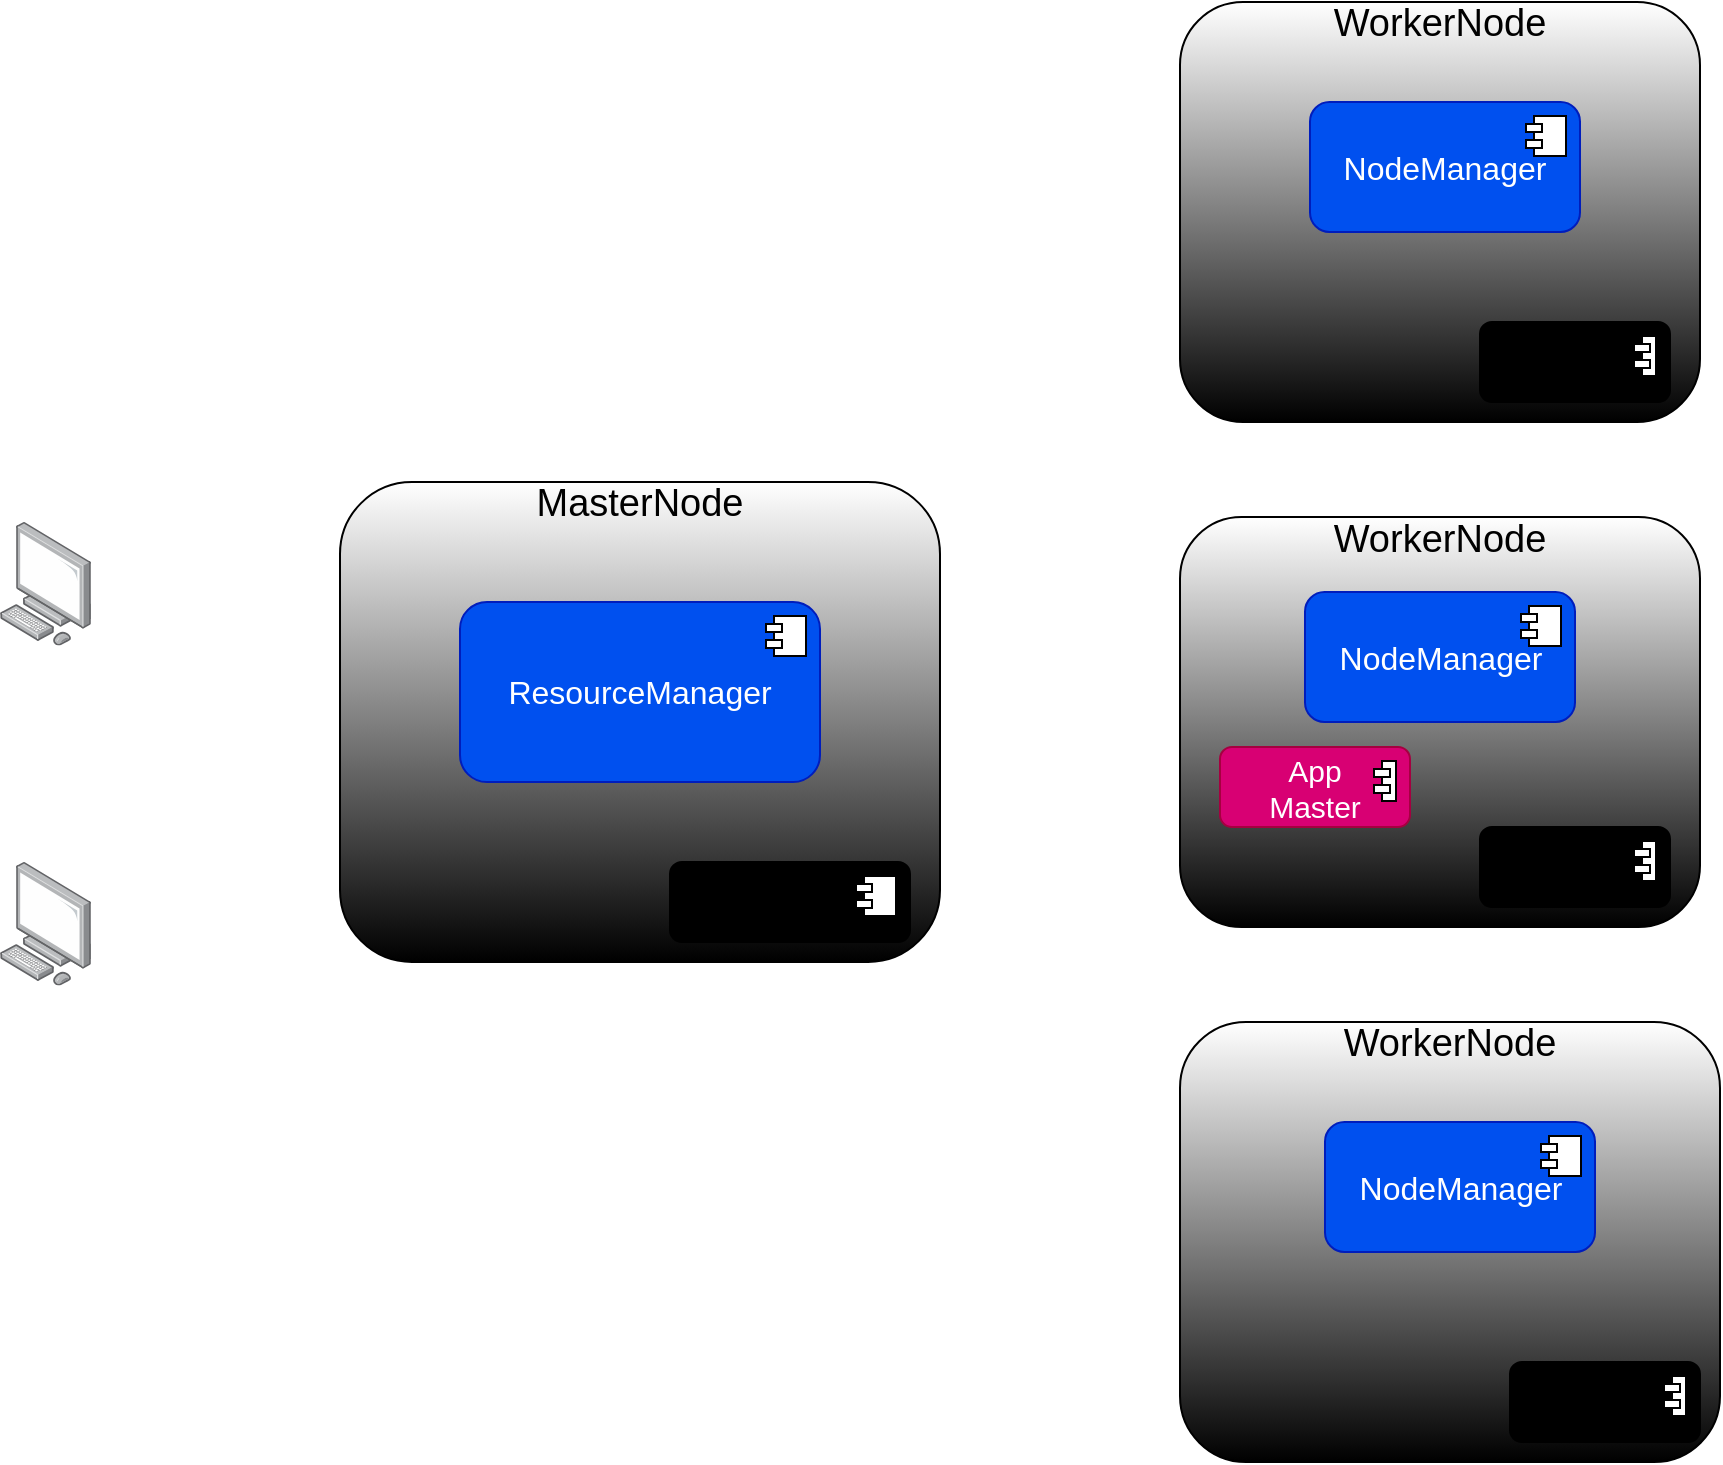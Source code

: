<mxfile version="28.2.5">
  <diagram name="Page-1" id="N9ALE8jsNFKZEVBDWELp">
    <mxGraphModel dx="1564" dy="855" grid="1" gridSize="10" guides="1" tooltips="1" connect="1" arrows="1" fold="1" page="1" pageScale="1" pageWidth="850" pageHeight="1100" math="0" shadow="0">
      <root>
        <mxCell id="0" />
        <mxCell id="1" parent="0" />
        <mxCell id="QOSWHmzuld3M1vxe0juh-2" value="" style="image;points=[];aspect=fixed;html=1;align=center;shadow=0;dashed=0;image=img/lib/allied_telesis/computer_and_terminals/Personal_Computer.svg;" vertex="1" parent="1">
          <mxGeometry x="90" y="400" width="45.6" height="61.8" as="geometry" />
        </mxCell>
        <mxCell id="QOSWHmzuld3M1vxe0juh-3" value="" style="image;points=[];aspect=fixed;html=1;align=center;shadow=0;dashed=0;image=img/lib/allied_telesis/computer_and_terminals/Personal_Computer.svg;" vertex="1" parent="1">
          <mxGeometry x="90" y="570" width="45.6" height="61.8" as="geometry" />
        </mxCell>
        <mxCell id="QOSWHmzuld3M1vxe0juh-4" value="&lt;font style=&quot;font-size: 19px;&quot;&gt;MasterNode&lt;/font&gt;" style="verticalAlign=top;align=center;overflow=fill;html=1;strokeColor=default;whiteSpace=wrap;rounded=1;gradientColor=default;" vertex="1" parent="1">
          <mxGeometry x="260" y="380" width="300" height="240" as="geometry" />
        </mxCell>
        <mxCell id="QOSWHmzuld3M1vxe0juh-5" value="NameNode" style="html=1;dropTarget=0;whiteSpace=wrap;rounded=1;gradientColor=light-dark(#000000,#545454);" vertex="1" parent="1">
          <mxGeometry x="425" y="570" width="120" height="40" as="geometry" />
        </mxCell>
        <mxCell id="QOSWHmzuld3M1vxe0juh-6" value="" style="shape=module;jettyWidth=8;jettyHeight=4;" vertex="1" parent="QOSWHmzuld3M1vxe0juh-5">
          <mxGeometry x="1" width="20" height="20" relative="1" as="geometry">
            <mxPoint x="-27" y="7" as="offset" />
          </mxGeometry>
        </mxCell>
        <mxCell id="QOSWHmzuld3M1vxe0juh-8" value="&lt;font style=&quot;font-size: 16px;&quot;&gt;ResourceManager&lt;/font&gt;" style="html=1;dropTarget=0;whiteSpace=wrap;rounded=1;fillColor=#0050ef;fontColor=#ffffff;strokeColor=#001DBC;" vertex="1" parent="1">
          <mxGeometry x="320" y="440" width="180" height="90" as="geometry" />
        </mxCell>
        <mxCell id="QOSWHmzuld3M1vxe0juh-9" value="" style="shape=module;jettyWidth=8;jettyHeight=4;" vertex="1" parent="QOSWHmzuld3M1vxe0juh-8">
          <mxGeometry x="1" width="20" height="20" relative="1" as="geometry">
            <mxPoint x="-27" y="7" as="offset" />
          </mxGeometry>
        </mxCell>
        <mxCell id="QOSWHmzuld3M1vxe0juh-10" value="&lt;font style=&quot;font-size: 19px;&quot;&gt;WorkerNode&lt;/font&gt;" style="verticalAlign=top;align=center;overflow=fill;html=1;strokeColor=default;whiteSpace=wrap;rounded=1;gradientColor=default;" vertex="1" parent="1">
          <mxGeometry x="680" y="140" width="260" height="210" as="geometry" />
        </mxCell>
        <mxCell id="QOSWHmzuld3M1vxe0juh-11" value="&lt;font style=&quot;font-size: 19px;&quot;&gt;WorkerNode&lt;/font&gt;" style="verticalAlign=top;align=center;overflow=fill;html=1;strokeColor=default;whiteSpace=wrap;rounded=1;gradientColor=default;" vertex="1" parent="1">
          <mxGeometry x="680" y="650" width="270" height="220" as="geometry" />
        </mxCell>
        <mxCell id="QOSWHmzuld3M1vxe0juh-12" value="&lt;font style=&quot;font-size: 19px;&quot;&gt;WorkerNode&lt;/font&gt;" style="verticalAlign=top;align=center;overflow=fill;html=1;strokeColor=default;whiteSpace=wrap;rounded=1;gradientColor=default;" vertex="1" parent="1">
          <mxGeometry x="680" y="397.5" width="260" height="205" as="geometry" />
        </mxCell>
        <mxCell id="QOSWHmzuld3M1vxe0juh-15" value="DataNode" style="html=1;dropTarget=0;whiteSpace=wrap;rounded=1;gradientColor=light-dark(#000000,#545454);" vertex="1" parent="1">
          <mxGeometry x="830" y="552.5" width="95" height="40" as="geometry" />
        </mxCell>
        <mxCell id="QOSWHmzuld3M1vxe0juh-16" value="" style="shape=module;jettyWidth=8;jettyHeight=4;" vertex="1" parent="QOSWHmzuld3M1vxe0juh-15">
          <mxGeometry x="1" width="11" height="20" relative="1" as="geometry">
            <mxPoint x="-18" y="7" as="offset" />
          </mxGeometry>
        </mxCell>
        <mxCell id="QOSWHmzuld3M1vxe0juh-19" value="&lt;font style=&quot;font-size: 16px;&quot;&gt;NodeManager&lt;/font&gt;" style="html=1;dropTarget=0;whiteSpace=wrap;rounded=1;fillColor=#0050ef;fontColor=#ffffff;strokeColor=#001DBC;" vertex="1" parent="1">
          <mxGeometry x="742.5" y="435" width="135" height="65" as="geometry" />
        </mxCell>
        <mxCell id="QOSWHmzuld3M1vxe0juh-20" value="" style="shape=module;jettyWidth=8;jettyHeight=4;" vertex="1" parent="QOSWHmzuld3M1vxe0juh-19">
          <mxGeometry x="1" width="20" height="20" relative="1" as="geometry">
            <mxPoint x="-27" y="7" as="offset" />
          </mxGeometry>
        </mxCell>
        <mxCell id="QOSWHmzuld3M1vxe0juh-21" value="&lt;font style=&quot;font-size: 16px;&quot;&gt;NodeManager&lt;/font&gt;" style="html=1;dropTarget=0;whiteSpace=wrap;rounded=1;fillColor=#0050ef;fontColor=#ffffff;strokeColor=#001DBC;" vertex="1" parent="1">
          <mxGeometry x="752.5" y="700" width="135" height="65" as="geometry" />
        </mxCell>
        <mxCell id="QOSWHmzuld3M1vxe0juh-22" value="" style="shape=module;jettyWidth=8;jettyHeight=4;" vertex="1" parent="QOSWHmzuld3M1vxe0juh-21">
          <mxGeometry x="1" width="20" height="20" relative="1" as="geometry">
            <mxPoint x="-27" y="7" as="offset" />
          </mxGeometry>
        </mxCell>
        <mxCell id="QOSWHmzuld3M1vxe0juh-23" value="&lt;font style=&quot;font-size: 16px;&quot;&gt;NodeManager&lt;/font&gt;" style="html=1;dropTarget=0;whiteSpace=wrap;rounded=1;fillColor=#0050ef;fontColor=#ffffff;strokeColor=#001DBC;" vertex="1" parent="1">
          <mxGeometry x="745" y="190" width="135" height="65" as="geometry" />
        </mxCell>
        <mxCell id="QOSWHmzuld3M1vxe0juh-24" value="" style="shape=module;jettyWidth=8;jettyHeight=4;" vertex="1" parent="QOSWHmzuld3M1vxe0juh-23">
          <mxGeometry x="1" width="20" height="20" relative="1" as="geometry">
            <mxPoint x="-27" y="7" as="offset" />
          </mxGeometry>
        </mxCell>
        <mxCell id="QOSWHmzuld3M1vxe0juh-25" value="DataNode" style="html=1;dropTarget=0;whiteSpace=wrap;rounded=1;gradientColor=light-dark(#000000,#545454);" vertex="1" parent="1">
          <mxGeometry x="830" y="300" width="95" height="40" as="geometry" />
        </mxCell>
        <mxCell id="QOSWHmzuld3M1vxe0juh-26" value="" style="shape=module;jettyWidth=8;jettyHeight=4;" vertex="1" parent="QOSWHmzuld3M1vxe0juh-25">
          <mxGeometry x="1" width="11" height="20" relative="1" as="geometry">
            <mxPoint x="-18" y="7" as="offset" />
          </mxGeometry>
        </mxCell>
        <mxCell id="QOSWHmzuld3M1vxe0juh-27" value="DataNode" style="html=1;dropTarget=0;whiteSpace=wrap;rounded=1;gradientColor=light-dark(#000000,#545454);" vertex="1" parent="1">
          <mxGeometry x="845" y="820" width="95" height="40" as="geometry" />
        </mxCell>
        <mxCell id="QOSWHmzuld3M1vxe0juh-28" value="" style="shape=module;jettyWidth=8;jettyHeight=4;" vertex="1" parent="QOSWHmzuld3M1vxe0juh-27">
          <mxGeometry x="1" width="11" height="20" relative="1" as="geometry">
            <mxPoint x="-18" y="7" as="offset" />
          </mxGeometry>
        </mxCell>
        <mxCell id="QOSWHmzuld3M1vxe0juh-29" value="&lt;font style=&quot;font-size: 15px;&quot;&gt;App&lt;/font&gt;&lt;div&gt;&lt;font style=&quot;font-size: 15px;&quot;&gt;Master&lt;/font&gt;&lt;/div&gt;" style="html=1;dropTarget=0;whiteSpace=wrap;rounded=1;fillColor=#d80073;fontColor=#ffffff;strokeColor=#A50040;" vertex="1" parent="1">
          <mxGeometry x="700" y="512.5" width="95" height="40" as="geometry" />
        </mxCell>
        <mxCell id="QOSWHmzuld3M1vxe0juh-30" value="" style="shape=module;jettyWidth=8;jettyHeight=4;" vertex="1" parent="QOSWHmzuld3M1vxe0juh-29">
          <mxGeometry x="1" width="11" height="20" relative="1" as="geometry">
            <mxPoint x="-18" y="7" as="offset" />
          </mxGeometry>
        </mxCell>
      </root>
    </mxGraphModel>
  </diagram>
</mxfile>
